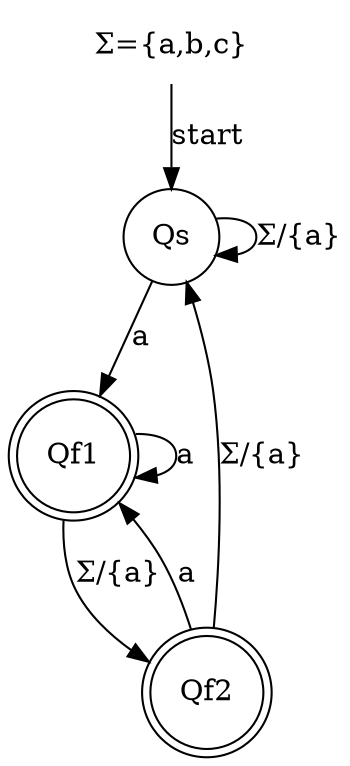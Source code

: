 digraph dfa {
    //Accepts: a, aa, aab, aaba, abba, abbaa, abbabab
    //Rejects: b, bb, abb, aabb, abbb, ababb, aababbb

    //States
    "Σ={a,b,c}" [shape=none]
    Qs [shape=circle]
    Qf1, Qf2 [shape=doublecircle]

    "Σ={a,b,c}" -> Qs [label=start]
    //Happy Path
    Qs -> Qs [label="Σ/{a}"]
    Qs -> Qf1 [label=a]
    Qf1 -> Qf1 [label=a]

    Qf1 -> Qf2 [label="Σ/{a}"]
    Qf2 -> Qs [label="Σ/{a}"]
    Qf2 -> Qf1 [label=a]
}
